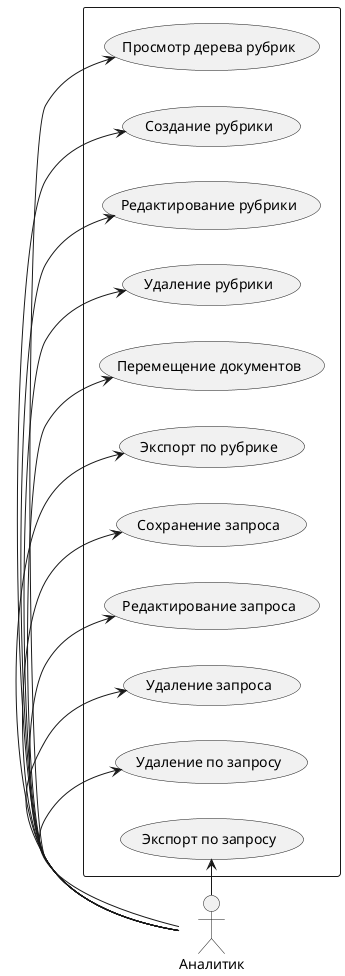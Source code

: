 @startuml

left to right direction
skinparam packageStyle rect

actor :Аналитик: as User0

rectangle {
  usecase (Просмотр дерева рубрик) as UC0
  User0 -> UC0
  
  usecase (Создание рубрики) as UC1
  User0 -> UC1

  usecase (Редактирование рубрики) as UC2
  User0 -> UC2

  usecase (Удаление рубрики) as UC3
  User0 -> UC3

  usecase (Перемещение документов) as UC4
  User0 -> UC4

  usecase (Экспорт по рубрике) as UC5
  User0 -> UC5

  usecase (Сохранение запроса) as UC6
  User0 -> UC6
  
  usecase (Редактирование запроса) as UC7
  User0 -> UC7

  usecase (Удаление запроса) as UC8
  User0 -> UC8

  usecase (Удаление по запросу) as UC9
  User0 -> UC9

  usecase (Экспорт по запросу) as UC10
  User0 -> UC10
}


@enduml
